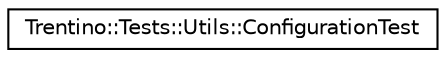 digraph G
{
  edge [fontname="Helvetica",fontsize="10",labelfontname="Helvetica",labelfontsize="10"];
  node [fontname="Helvetica",fontsize="10",shape=record];
  rankdir="LR";
  Node1 [label="Trentino::Tests::Utils::ConfigurationTest",height=0.2,width=0.4,color="black", fillcolor="white", style="filled",URL="$class_trentino_1_1_tests_1_1_utils_1_1_configuration_test.html"];
}
